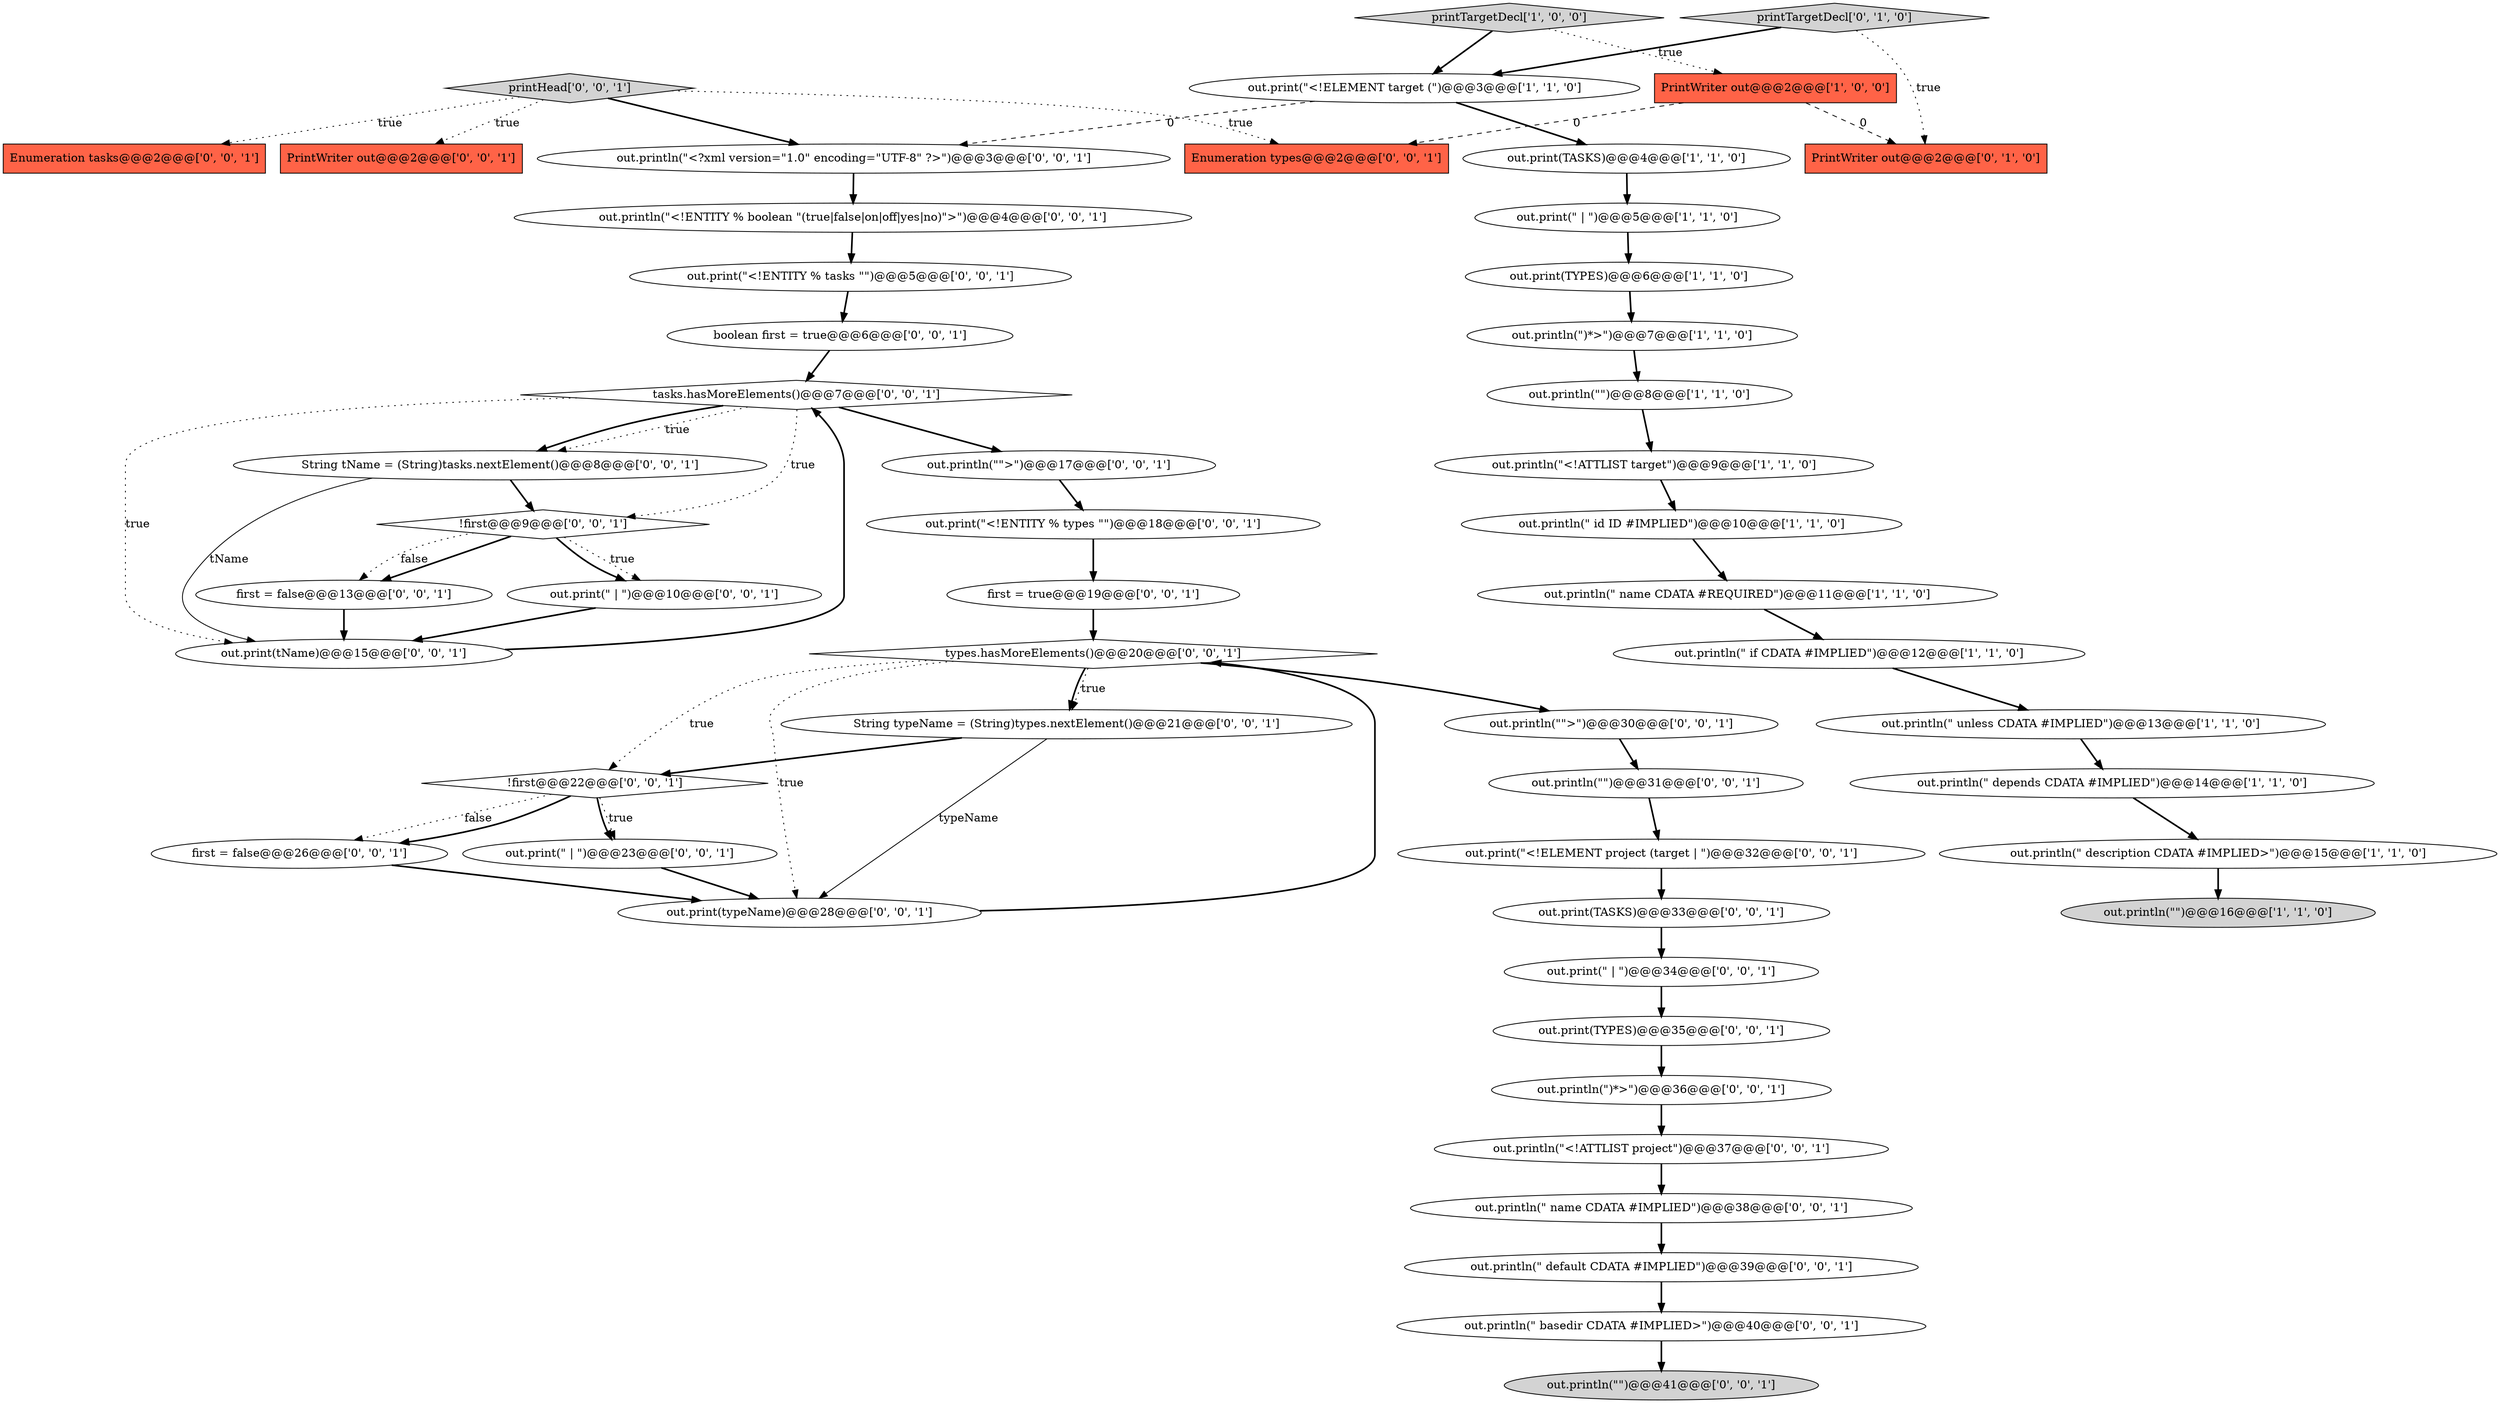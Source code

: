 digraph {
1 [style = filled, label = "out.println(\"\")@@@16@@@['1', '1', '0']", fillcolor = lightgray, shape = ellipse image = "AAA0AAABBB1BBB"];
31 [style = filled, label = "out.println(\"\")@@@41@@@['0', '0', '1']", fillcolor = lightgray, shape = ellipse image = "AAA0AAABBB3BBB"];
32 [style = filled, label = "tasks.hasMoreElements()@@@7@@@['0', '0', '1']", fillcolor = white, shape = diamond image = "AAA0AAABBB3BBB"];
24 [style = filled, label = "out.println(\"\")@@@31@@@['0', '0', '1']", fillcolor = white, shape = ellipse image = "AAA0AAABBB3BBB"];
28 [style = filled, label = "!first@@@9@@@['0', '0', '1']", fillcolor = white, shape = diamond image = "AAA0AAABBB3BBB"];
44 [style = filled, label = "out.print(TYPES)@@@35@@@['0', '0', '1']", fillcolor = white, shape = ellipse image = "AAA0AAABBB3BBB"];
4 [style = filled, label = "out.print(TASKS)@@@4@@@['1', '1', '0']", fillcolor = white, shape = ellipse image = "AAA0AAABBB1BBB"];
13 [style = filled, label = "out.print(\" | \")@@@5@@@['1', '1', '0']", fillcolor = white, shape = ellipse image = "AAA0AAABBB1BBB"];
11 [style = filled, label = "out.println(\" if CDATA #IMPLIED\")@@@12@@@['1', '1', '0']", fillcolor = white, shape = ellipse image = "AAA0AAABBB1BBB"];
37 [style = filled, label = "out.println(\" basedir CDATA #IMPLIED>\")@@@40@@@['0', '0', '1']", fillcolor = white, shape = ellipse image = "AAA0AAABBB3BBB"];
3 [style = filled, label = "out.println(\")*>\")@@@7@@@['1', '1', '0']", fillcolor = white, shape = ellipse image = "AAA0AAABBB1BBB"];
12 [style = filled, label = "out.println(\" id ID #IMPLIED\")@@@10@@@['1', '1', '0']", fillcolor = white, shape = ellipse image = "AAA0AAABBB1BBB"];
48 [style = filled, label = "out.print(\" | \")@@@23@@@['0', '0', '1']", fillcolor = white, shape = ellipse image = "AAA0AAABBB3BBB"];
6 [style = filled, label = "out.println(\" depends CDATA #IMPLIED\")@@@14@@@['1', '1', '0']", fillcolor = white, shape = ellipse image = "AAA0AAABBB1BBB"];
51 [style = filled, label = "first = false@@@26@@@['0', '0', '1']", fillcolor = white, shape = ellipse image = "AAA0AAABBB3BBB"];
5 [style = filled, label = "out.print(TYPES)@@@6@@@['1', '1', '0']", fillcolor = white, shape = ellipse image = "AAA0AAABBB1BBB"];
14 [style = filled, label = "out.println(\" unless CDATA #IMPLIED\")@@@13@@@['1', '1', '0']", fillcolor = white, shape = ellipse image = "AAA0AAABBB1BBB"];
21 [style = filled, label = "out.print(\"<!ENTITY % tasks \"\")@@@5@@@['0', '0', '1']", fillcolor = white, shape = ellipse image = "AAA0AAABBB3BBB"];
15 [style = filled, label = "PrintWriter out@@@2@@@['1', '0', '0']", fillcolor = tomato, shape = box image = "AAA1AAABBB1BBB"];
9 [style = filled, label = "out.println(\" name CDATA #REQUIRED\")@@@11@@@['1', '1', '0']", fillcolor = white, shape = ellipse image = "AAA0AAABBB1BBB"];
26 [style = filled, label = "first = true@@@19@@@['0', '0', '1']", fillcolor = white, shape = ellipse image = "AAA0AAABBB3BBB"];
2 [style = filled, label = "out.println(\"\")@@@8@@@['1', '1', '0']", fillcolor = white, shape = ellipse image = "AAA0AAABBB1BBB"];
0 [style = filled, label = "out.println(\" description CDATA #IMPLIED>\")@@@15@@@['1', '1', '0']", fillcolor = white, shape = ellipse image = "AAA0AAABBB1BBB"];
41 [style = filled, label = "out.print(\" | \")@@@34@@@['0', '0', '1']", fillcolor = white, shape = ellipse image = "AAA0AAABBB3BBB"];
20 [style = filled, label = "out.println(\"\">\")@@@17@@@['0', '0', '1']", fillcolor = white, shape = ellipse image = "AAA0AAABBB3BBB"];
38 [style = filled, label = "out.println(\" name CDATA #IMPLIED\")@@@38@@@['0', '0', '1']", fillcolor = white, shape = ellipse image = "AAA0AAABBB3BBB"];
18 [style = filled, label = "out.print(\"<!ENTITY % types \"\")@@@18@@@['0', '0', '1']", fillcolor = white, shape = ellipse image = "AAA0AAABBB3BBB"];
29 [style = filled, label = "types.hasMoreElements()@@@20@@@['0', '0', '1']", fillcolor = white, shape = diamond image = "AAA0AAABBB3BBB"];
30 [style = filled, label = "boolean first = true@@@6@@@['0', '0', '1']", fillcolor = white, shape = ellipse image = "AAA0AAABBB3BBB"];
16 [style = filled, label = "PrintWriter out@@@2@@@['0', '1', '0']", fillcolor = tomato, shape = box image = "AAA1AAABBB2BBB"];
23 [style = filled, label = "out.print(typeName)@@@28@@@['0', '0', '1']", fillcolor = white, shape = ellipse image = "AAA0AAABBB3BBB"];
45 [style = filled, label = "out.println(\")*>\")@@@36@@@['0', '0', '1']", fillcolor = white, shape = ellipse image = "AAA0AAABBB3BBB"];
50 [style = filled, label = "Enumeration types@@@2@@@['0', '0', '1']", fillcolor = tomato, shape = box image = "AAA0AAABBB3BBB"];
43 [style = filled, label = "out.println(\" default CDATA #IMPLIED\")@@@39@@@['0', '0', '1']", fillcolor = white, shape = ellipse image = "AAA0AAABBB3BBB"];
40 [style = filled, label = "first = false@@@13@@@['0', '0', '1']", fillcolor = white, shape = ellipse image = "AAA0AAABBB3BBB"];
36 [style = filled, label = "out.print(TASKS)@@@33@@@['0', '0', '1']", fillcolor = white, shape = ellipse image = "AAA0AAABBB3BBB"];
7 [style = filled, label = "out.println(\"<!ATTLIST target\")@@@9@@@['1', '1', '0']", fillcolor = white, shape = ellipse image = "AAA0AAABBB1BBB"];
25 [style = filled, label = "!first@@@22@@@['0', '0', '1']", fillcolor = white, shape = diamond image = "AAA0AAABBB3BBB"];
39 [style = filled, label = "out.println(\"<!ATTLIST project\")@@@37@@@['0', '0', '1']", fillcolor = white, shape = ellipse image = "AAA0AAABBB3BBB"];
46 [style = filled, label = "out.println(\"<?xml version=\"1.0\" encoding=\"UTF-8\" ?>\")@@@3@@@['0', '0', '1']", fillcolor = white, shape = ellipse image = "AAA0AAABBB3BBB"];
35 [style = filled, label = "out.print(\"<!ELEMENT project (target | \")@@@32@@@['0', '0', '1']", fillcolor = white, shape = ellipse image = "AAA0AAABBB3BBB"];
8 [style = filled, label = "printTargetDecl['1', '0', '0']", fillcolor = lightgray, shape = diamond image = "AAA0AAABBB1BBB"];
22 [style = filled, label = "PrintWriter out@@@2@@@['0', '0', '1']", fillcolor = tomato, shape = box image = "AAA0AAABBB3BBB"];
47 [style = filled, label = "out.println(\"<!ENTITY % boolean \"(true|false|on|off|yes|no)\">\")@@@4@@@['0', '0', '1']", fillcolor = white, shape = ellipse image = "AAA0AAABBB3BBB"];
27 [style = filled, label = "out.println(\"\">\")@@@30@@@['0', '0', '1']", fillcolor = white, shape = ellipse image = "AAA0AAABBB3BBB"];
34 [style = filled, label = "out.print(tName)@@@15@@@['0', '0', '1']", fillcolor = white, shape = ellipse image = "AAA0AAABBB3BBB"];
49 [style = filled, label = "String tName = (String)tasks.nextElement()@@@8@@@['0', '0', '1']", fillcolor = white, shape = ellipse image = "AAA0AAABBB3BBB"];
52 [style = filled, label = "printHead['0', '0', '1']", fillcolor = lightgray, shape = diamond image = "AAA0AAABBB3BBB"];
42 [style = filled, label = "out.print(\" | \")@@@10@@@['0', '0', '1']", fillcolor = white, shape = ellipse image = "AAA0AAABBB3BBB"];
10 [style = filled, label = "out.print(\"<!ELEMENT target (\")@@@3@@@['1', '1', '0']", fillcolor = white, shape = ellipse image = "AAA0AAABBB1BBB"];
19 [style = filled, label = "Enumeration tasks@@@2@@@['0', '0', '1']", fillcolor = tomato, shape = box image = "AAA0AAABBB3BBB"];
33 [style = filled, label = "String typeName = (String)types.nextElement()@@@21@@@['0', '0', '1']", fillcolor = white, shape = ellipse image = "AAA0AAABBB3BBB"];
17 [style = filled, label = "printTargetDecl['0', '1', '0']", fillcolor = lightgray, shape = diamond image = "AAA0AAABBB2BBB"];
5->3 [style = bold, label=""];
17->10 [style = bold, label=""];
8->10 [style = bold, label=""];
42->34 [style = bold, label=""];
32->28 [style = dotted, label="true"];
15->16 [style = dashed, label="0"];
28->40 [style = bold, label=""];
52->46 [style = bold, label=""];
9->11 [style = bold, label=""];
32->34 [style = dotted, label="true"];
36->41 [style = bold, label=""];
25->51 [style = dotted, label="false"];
11->14 [style = bold, label=""];
7->12 [style = bold, label=""];
51->23 [style = bold, label=""];
24->35 [style = bold, label=""];
32->49 [style = dotted, label="true"];
32->49 [style = bold, label=""];
26->29 [style = bold, label=""];
49->34 [style = solid, label="tName"];
4->13 [style = bold, label=""];
18->26 [style = bold, label=""];
49->28 [style = bold, label=""];
8->15 [style = dotted, label="true"];
25->48 [style = dotted, label="true"];
30->32 [style = bold, label=""];
6->0 [style = bold, label=""];
29->23 [style = dotted, label="true"];
40->34 [style = bold, label=""];
43->37 [style = bold, label=""];
21->30 [style = bold, label=""];
25->48 [style = bold, label=""];
12->9 [style = bold, label=""];
46->47 [style = bold, label=""];
28->40 [style = dotted, label="false"];
52->19 [style = dotted, label="true"];
33->23 [style = solid, label="typeName"];
15->50 [style = dashed, label="0"];
17->16 [style = dotted, label="true"];
23->29 [style = bold, label=""];
20->18 [style = bold, label=""];
10->46 [style = dashed, label="0"];
52->50 [style = dotted, label="true"];
29->27 [style = bold, label=""];
48->23 [style = bold, label=""];
29->33 [style = bold, label=""];
29->25 [style = dotted, label="true"];
52->22 [style = dotted, label="true"];
3->2 [style = bold, label=""];
33->25 [style = bold, label=""];
37->31 [style = bold, label=""];
0->1 [style = bold, label=""];
28->42 [style = dotted, label="true"];
10->4 [style = bold, label=""];
13->5 [style = bold, label=""];
39->38 [style = bold, label=""];
34->32 [style = bold, label=""];
27->24 [style = bold, label=""];
29->33 [style = dotted, label="true"];
47->21 [style = bold, label=""];
2->7 [style = bold, label=""];
28->42 [style = bold, label=""];
35->36 [style = bold, label=""];
44->45 [style = bold, label=""];
41->44 [style = bold, label=""];
32->20 [style = bold, label=""];
14->6 [style = bold, label=""];
38->43 [style = bold, label=""];
45->39 [style = bold, label=""];
25->51 [style = bold, label=""];
}
